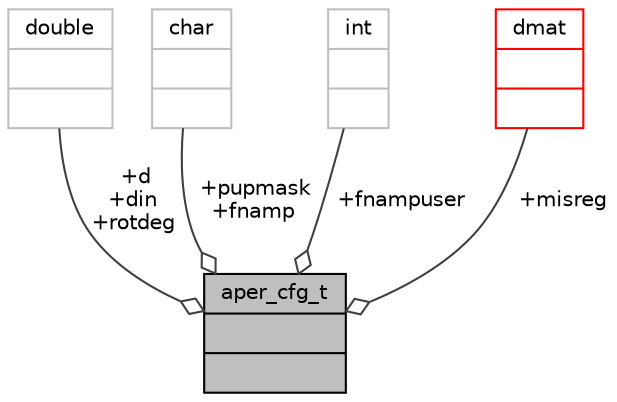 digraph "aper_cfg_t"
{
 // INTERACTIVE_SVG=YES
  bgcolor="transparent";
  edge [fontname="Helvetica",fontsize="10",labelfontname="Helvetica",labelfontsize="10"];
  node [fontname="Helvetica",fontsize="10",shape=record];
  Node17 [label="{aper_cfg_t\n||}",height=0.2,width=0.4,color="black", fillcolor="grey75", style="filled", fontcolor="black"];
  Node18 -> Node17 [color="grey25",fontsize="10",style="solid",label=" +d\n+din\n+rotdeg" ,arrowhead="odiamond",fontname="Helvetica"];
  Node18 [label="{double\n||}",height=0.2,width=0.4,color="grey75"];
  Node19 -> Node17 [color="grey25",fontsize="10",style="solid",label=" +pupmask\n+fnamp" ,arrowhead="odiamond",fontname="Helvetica"];
  Node19 [label="{char\n||}",height=0.2,width=0.4,color="grey75"];
  Node20 -> Node17 [color="grey25",fontsize="10",style="solid",label=" +fnampuser" ,arrowhead="odiamond",fontname="Helvetica"];
  Node20 [label="{int\n||}",height=0.2,width=0.4,color="grey75"];
  Node21 -> Node17 [color="grey25",fontsize="10",style="solid",label=" +misreg" ,arrowhead="odiamond",fontname="Helvetica"];
  Node21 [label="{dmat\n||}",height=0.2,width=0.4,color="red",URL="$type_8h.html#structdmat"];
}
